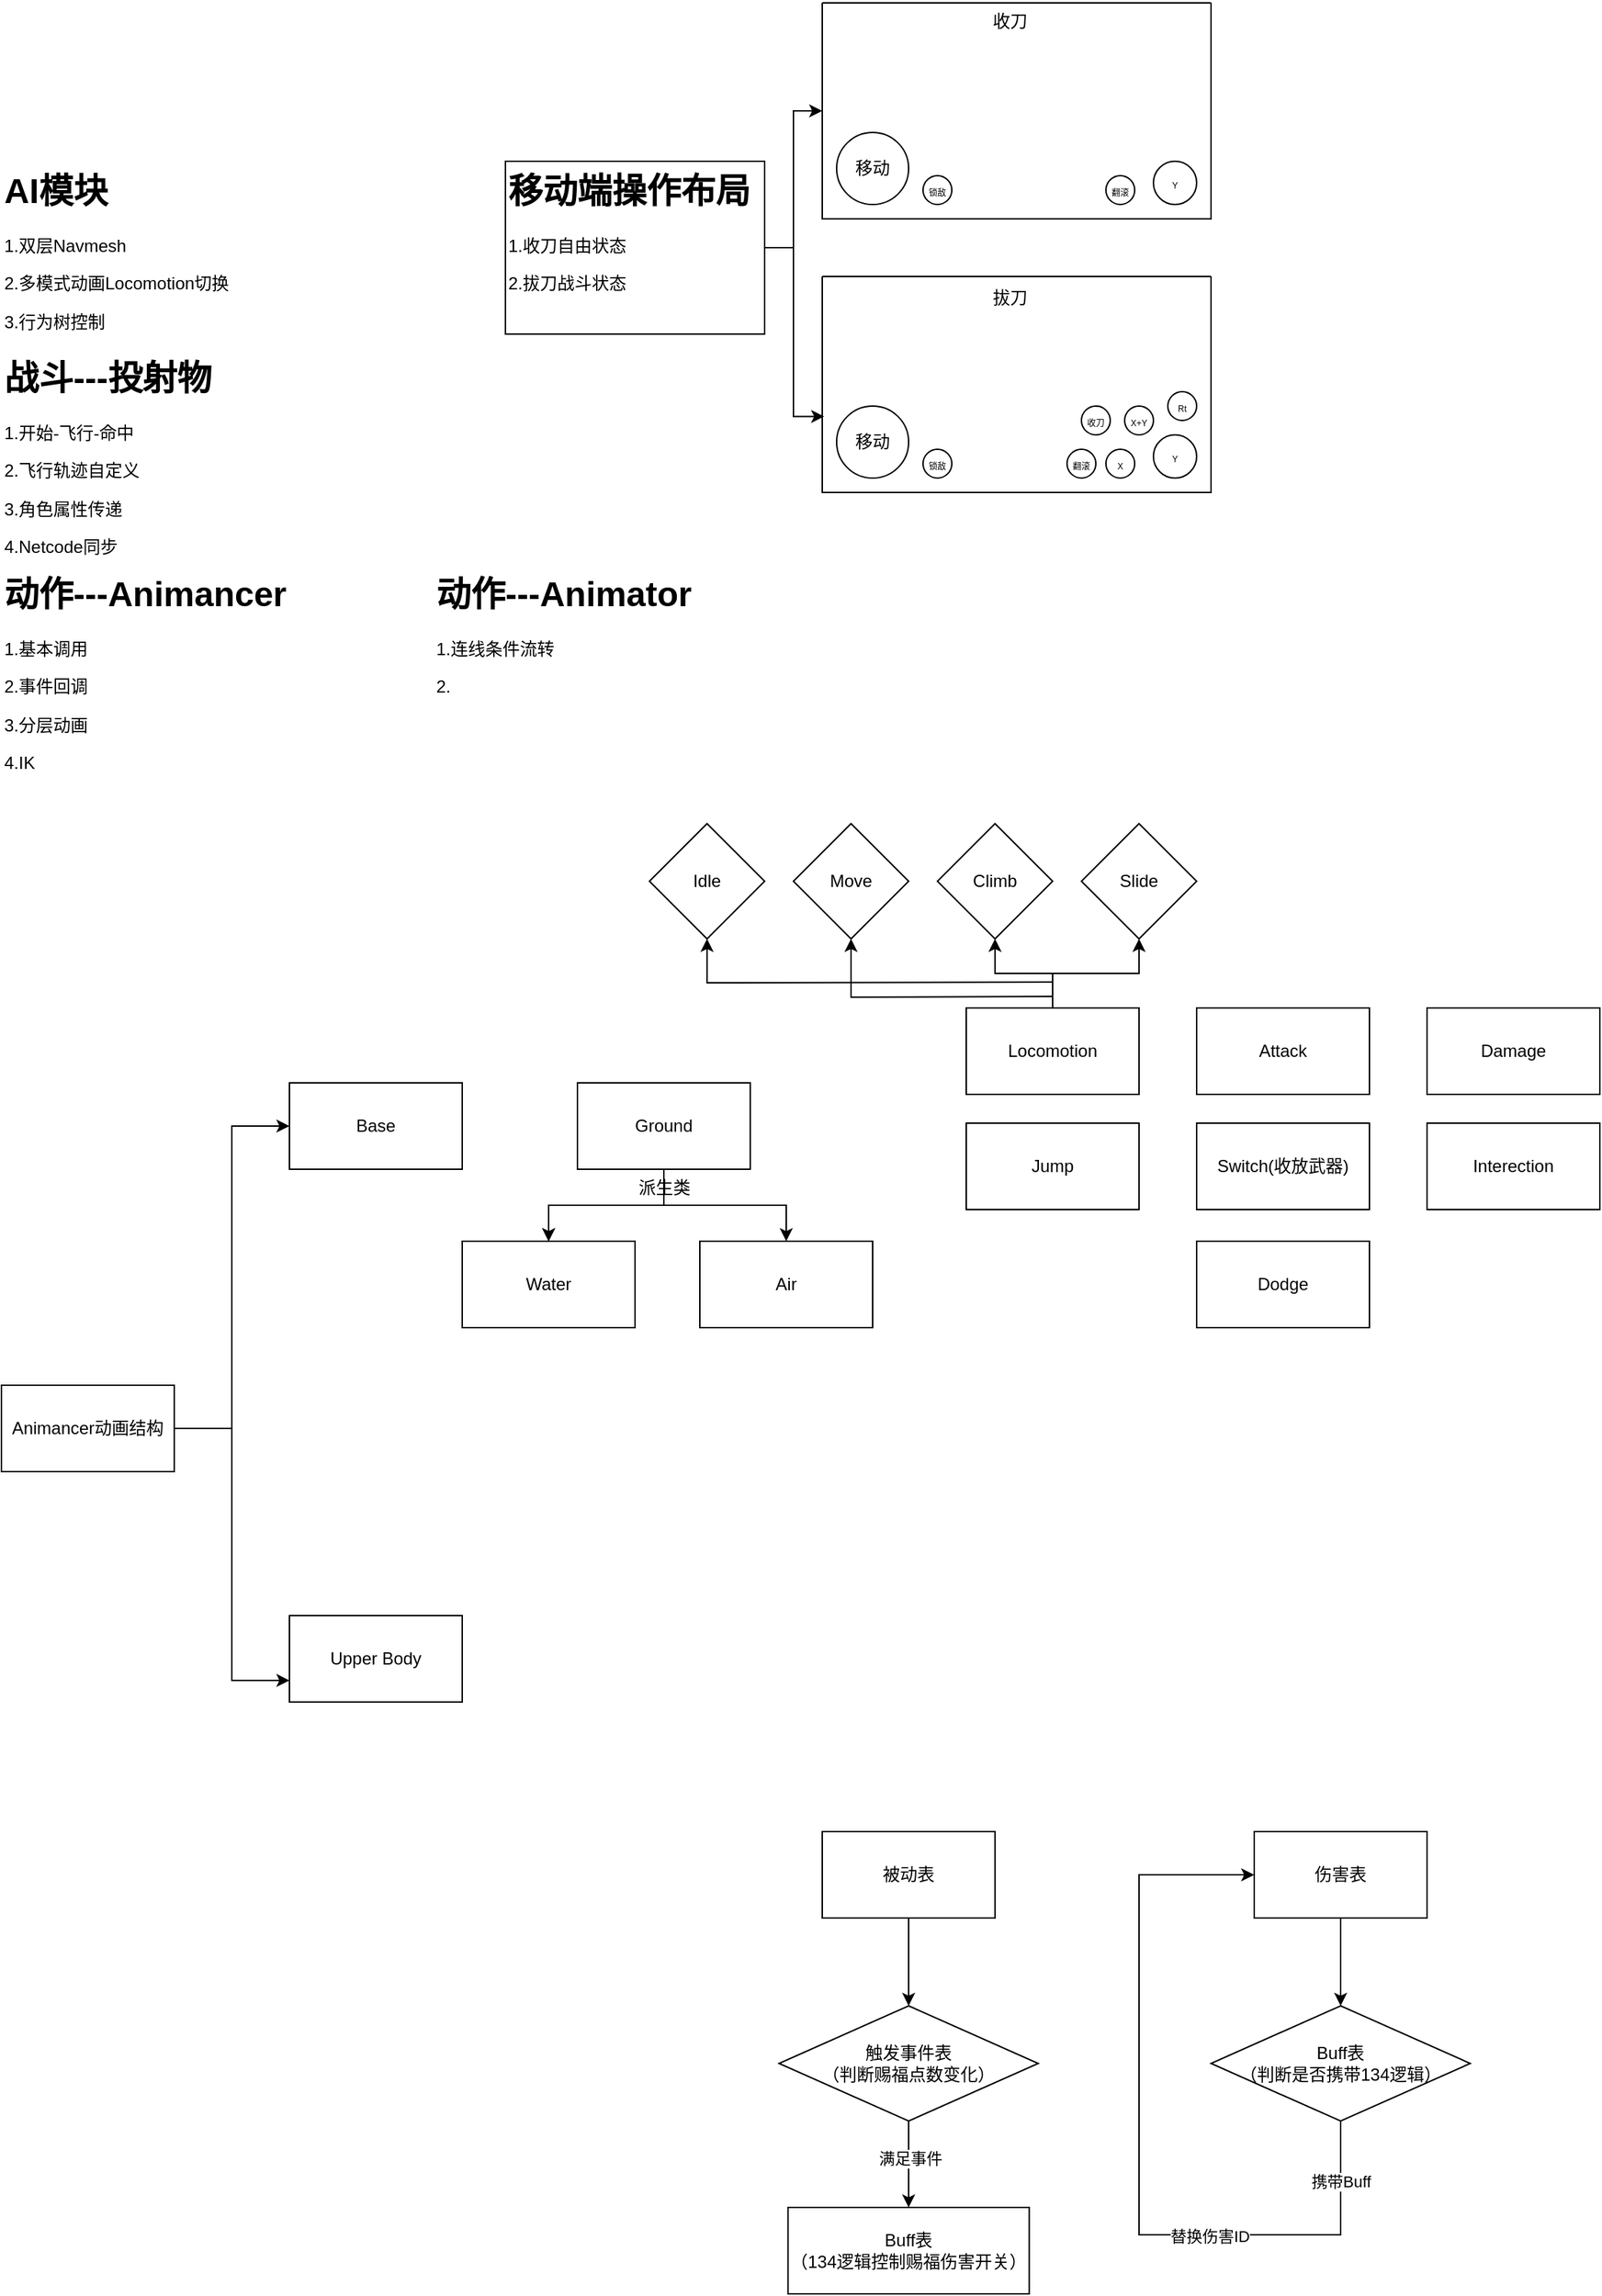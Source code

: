 <mxfile version="28.1.2">
  <diagram name="第 1 页" id="ZAfOZYs4lt74V5IowMuR">
    <mxGraphModel dx="984" dy="1741" grid="1" gridSize="10" guides="1" tooltips="1" connect="1" arrows="1" fold="1" page="1" pageScale="1" pageWidth="827" pageHeight="1169" math="0" shadow="0">
      <root>
        <mxCell id="0" />
        <mxCell id="1" parent="0" />
        <mxCell id="5kpPpqcgIR7XSpEVsbop-2" value="&lt;h1 style=&quot;margin-top: 0px;&quot;&gt;AI模块&lt;/h1&gt;&lt;p&gt;1.双层Navmesh&lt;/p&gt;&lt;p&gt;2.多模式动画Locomotion切换&lt;/p&gt;&lt;p&gt;3.行为树控制&lt;/p&gt;" style="text;html=1;whiteSpace=wrap;overflow=hidden;rounded=0;" parent="1" vertex="1">
          <mxGeometry x="40" y="20" width="180" height="120" as="geometry" />
        </mxCell>
        <mxCell id="5kpPpqcgIR7XSpEVsbop-3" value="&lt;h1 style=&quot;margin-top: 0px;&quot;&gt;战斗---投射物&lt;/h1&gt;&lt;p&gt;1.开始-飞行-命中&lt;/p&gt;&lt;p&gt;2.飞行轨迹自定义&lt;/p&gt;&lt;p&gt;3.角色属性传递&lt;/p&gt;&lt;p&gt;4.Netcode同步&lt;/p&gt;" style="text;html=1;whiteSpace=wrap;overflow=hidden;rounded=0;" parent="1" vertex="1">
          <mxGeometry x="40" y="150" width="180" height="150" as="geometry" />
        </mxCell>
        <mxCell id="5kpPpqcgIR7XSpEVsbop-4" value="&lt;h1 style=&quot;margin-top: 0px;&quot;&gt;动作---Animancer&lt;/h1&gt;&lt;p&gt;1.基本调用&lt;/p&gt;&lt;p&gt;2.事件回调&lt;/p&gt;&lt;p&gt;3.分层动画&lt;/p&gt;&lt;p&gt;4.IK&lt;/p&gt;" style="text;html=1;whiteSpace=wrap;overflow=hidden;rounded=0;" parent="1" vertex="1">
          <mxGeometry x="40" y="300" width="240" height="160" as="geometry" />
        </mxCell>
        <mxCell id="Hjr9YT_woKwV_bVrC-a_-1" value="&lt;h1 style=&quot;margin-top: 0px;&quot;&gt;动作---Animator&lt;/h1&gt;&lt;p&gt;1.连线条件流转&lt;/p&gt;&lt;p&gt;2.&lt;/p&gt;" style="text;html=1;whiteSpace=wrap;overflow=hidden;rounded=0;" parent="1" vertex="1">
          <mxGeometry x="340" y="300" width="240" height="160" as="geometry" />
        </mxCell>
        <mxCell id="HgiidpJ8ot3Ss4uMxfzM-5" style="edgeStyle=orthogonalEdgeStyle;rounded=0;orthogonalLoop=1;jettySize=auto;html=1;" parent="1" source="HgiidpJ8ot3Ss4uMxfzM-1" target="HgiidpJ8ot3Ss4uMxfzM-2" edge="1">
          <mxGeometry relative="1" as="geometry" />
        </mxCell>
        <mxCell id="HgiidpJ8ot3Ss4uMxfzM-1" value="&lt;h1 style=&quot;margin-top: 0px;&quot;&gt;移动端操作布局&lt;/h1&gt;&lt;p&gt;1.收刀自由状&lt;span style=&quot;background-color: transparent; color: light-dark(rgb(0, 0, 0), rgb(255, 255, 255));&quot;&gt;态&lt;/span&gt;&lt;/p&gt;&lt;p&gt;2.拔刀战斗状态&lt;/p&gt;" style="text;html=1;whiteSpace=wrap;overflow=hidden;rounded=0;strokeColor=default;" parent="1" vertex="1">
          <mxGeometry x="390" y="20" width="180" height="120" as="geometry" />
        </mxCell>
        <mxCell id="HgiidpJ8ot3Ss4uMxfzM-2" value="" style="swimlane;startSize=0;" parent="1" vertex="1">
          <mxGeometry x="610" y="-90" width="270" height="150" as="geometry" />
        </mxCell>
        <mxCell id="HgiidpJ8ot3Ss4uMxfzM-7" value="移动" style="ellipse;whiteSpace=wrap;html=1;aspect=fixed;" parent="HgiidpJ8ot3Ss4uMxfzM-2" vertex="1">
          <mxGeometry x="10" y="90" width="50" height="50" as="geometry" />
        </mxCell>
        <mxCell id="HgiidpJ8ot3Ss4uMxfzM-10" value="&lt;font style=&quot;font-size: 6px;&quot;&gt;锁敌&lt;/font&gt;" style="ellipse;whiteSpace=wrap;html=1;aspect=fixed;" parent="HgiidpJ8ot3Ss4uMxfzM-2" vertex="1">
          <mxGeometry x="70" y="120" width="20" height="20" as="geometry" />
        </mxCell>
        <mxCell id="HgiidpJ8ot3Ss4uMxfzM-11" value="&lt;font style=&quot;font-size: 6px;&quot;&gt;Y&lt;/font&gt;" style="ellipse;whiteSpace=wrap;html=1;aspect=fixed;" parent="HgiidpJ8ot3Ss4uMxfzM-2" vertex="1">
          <mxGeometry x="230" y="110" width="30" height="30" as="geometry" />
        </mxCell>
        <mxCell id="HgiidpJ8ot3Ss4uMxfzM-14" value="&lt;font style=&quot;font-size: 6px;&quot;&gt;翻滚&lt;/font&gt;" style="ellipse;whiteSpace=wrap;html=1;aspect=fixed;" parent="HgiidpJ8ot3Ss4uMxfzM-2" vertex="1">
          <mxGeometry x="197" y="120" width="20" height="20" as="geometry" />
        </mxCell>
        <mxCell id="HgiidpJ8ot3Ss4uMxfzM-3" value="" style="swimlane;startSize=0;" parent="1" vertex="1">
          <mxGeometry x="610" y="100" width="270" height="150" as="geometry" />
        </mxCell>
        <mxCell id="HgiidpJ8ot3Ss4uMxfzM-13" value="拔刀" style="text;html=1;align=center;verticalAlign=middle;resizable=0;points=[];autosize=1;strokeColor=none;fillColor=none;" parent="HgiidpJ8ot3Ss4uMxfzM-3" vertex="1">
          <mxGeometry x="105" width="50" height="30" as="geometry" />
        </mxCell>
        <mxCell id="HgiidpJ8ot3Ss4uMxfzM-15" value="移动" style="ellipse;whiteSpace=wrap;html=1;aspect=fixed;" parent="HgiidpJ8ot3Ss4uMxfzM-3" vertex="1">
          <mxGeometry x="10" y="90" width="50" height="50" as="geometry" />
        </mxCell>
        <mxCell id="HgiidpJ8ot3Ss4uMxfzM-16" value="&lt;font style=&quot;font-size: 6px;&quot;&gt;锁敌&lt;/font&gt;" style="ellipse;whiteSpace=wrap;html=1;aspect=fixed;" parent="HgiidpJ8ot3Ss4uMxfzM-3" vertex="1">
          <mxGeometry x="70" y="120" width="20" height="20" as="geometry" />
        </mxCell>
        <mxCell id="HgiidpJ8ot3Ss4uMxfzM-17" value="&lt;font style=&quot;font-size: 6px;&quot;&gt;翻滚&lt;/font&gt;" style="ellipse;whiteSpace=wrap;html=1;aspect=fixed;" parent="HgiidpJ8ot3Ss4uMxfzM-3" vertex="1">
          <mxGeometry x="170" y="120" width="20" height="20" as="geometry" />
        </mxCell>
        <mxCell id="HgiidpJ8ot3Ss4uMxfzM-18" value="&lt;span style=&quot;font-size: 6px;&quot;&gt;X&lt;/span&gt;" style="ellipse;whiteSpace=wrap;html=1;aspect=fixed;" parent="HgiidpJ8ot3Ss4uMxfzM-3" vertex="1">
          <mxGeometry x="197" y="120" width="20" height="20" as="geometry" />
        </mxCell>
        <mxCell id="HgiidpJ8ot3Ss4uMxfzM-19" value="&lt;font style=&quot;font-size: 6px;&quot;&gt;Y&lt;/font&gt;" style="ellipse;whiteSpace=wrap;html=1;aspect=fixed;" parent="HgiidpJ8ot3Ss4uMxfzM-3" vertex="1">
          <mxGeometry x="230" y="110" width="30" height="30" as="geometry" />
        </mxCell>
        <mxCell id="HgiidpJ8ot3Ss4uMxfzM-20" value="&lt;font style=&quot;font-size: 6px;&quot;&gt;X+Y&lt;/font&gt;" style="ellipse;whiteSpace=wrap;html=1;aspect=fixed;" parent="HgiidpJ8ot3Ss4uMxfzM-3" vertex="1">
          <mxGeometry x="210" y="90" width="20" height="20" as="geometry" />
        </mxCell>
        <mxCell id="HgiidpJ8ot3Ss4uMxfzM-21" value="&lt;font style=&quot;font-size: 6px;&quot;&gt;Rt&lt;/font&gt;" style="ellipse;whiteSpace=wrap;html=1;aspect=fixed;" parent="HgiidpJ8ot3Ss4uMxfzM-3" vertex="1">
          <mxGeometry x="240" y="80" width="20" height="20" as="geometry" />
        </mxCell>
        <mxCell id="HgiidpJ8ot3Ss4uMxfzM-22" value="&lt;span style=&quot;font-size: 6px;&quot;&gt;收刀&lt;/span&gt;" style="ellipse;whiteSpace=wrap;html=1;aspect=fixed;" parent="HgiidpJ8ot3Ss4uMxfzM-3" vertex="1">
          <mxGeometry x="180" y="90" width="20" height="20" as="geometry" />
        </mxCell>
        <mxCell id="HgiidpJ8ot3Ss4uMxfzM-6" style="edgeStyle=orthogonalEdgeStyle;rounded=0;orthogonalLoop=1;jettySize=auto;html=1;entryX=0.005;entryY=0.648;entryDx=0;entryDy=0;entryPerimeter=0;" parent="1" source="HgiidpJ8ot3Ss4uMxfzM-1" target="HgiidpJ8ot3Ss4uMxfzM-3" edge="1">
          <mxGeometry relative="1" as="geometry" />
        </mxCell>
        <mxCell id="HgiidpJ8ot3Ss4uMxfzM-12" value="收刀" style="text;html=1;align=center;verticalAlign=middle;resizable=0;points=[];autosize=1;strokeColor=none;fillColor=none;" parent="1" vertex="1">
          <mxGeometry x="715" y="-92" width="50" height="30" as="geometry" />
        </mxCell>
        <mxCell id="AyWZ7Q1cbiZ0AuZh5fgA-9" style="edgeStyle=orthogonalEdgeStyle;rounded=0;orthogonalLoop=1;jettySize=auto;html=1;entryX=0;entryY=0.75;entryDx=0;entryDy=0;" parent="1" source="AyWZ7Q1cbiZ0AuZh5fgA-2" target="AyWZ7Q1cbiZ0AuZh5fgA-4" edge="1">
          <mxGeometry relative="1" as="geometry" />
        </mxCell>
        <mxCell id="AyWZ7Q1cbiZ0AuZh5fgA-17" style="edgeStyle=orthogonalEdgeStyle;rounded=0;orthogonalLoop=1;jettySize=auto;html=1;entryX=0;entryY=0.5;entryDx=0;entryDy=0;" parent="1" source="AyWZ7Q1cbiZ0AuZh5fgA-2" target="AyWZ7Q1cbiZ0AuZh5fgA-3" edge="1">
          <mxGeometry relative="1" as="geometry" />
        </mxCell>
        <mxCell id="AyWZ7Q1cbiZ0AuZh5fgA-2" value="Animancer动画结构" style="rounded=0;whiteSpace=wrap;html=1;" parent="1" vertex="1">
          <mxGeometry x="40" y="870" width="120" height="60" as="geometry" />
        </mxCell>
        <mxCell id="AyWZ7Q1cbiZ0AuZh5fgA-3" value="Base" style="rounded=0;whiteSpace=wrap;html=1;" parent="1" vertex="1">
          <mxGeometry x="240" y="660" width="120" height="60" as="geometry" />
        </mxCell>
        <mxCell id="AyWZ7Q1cbiZ0AuZh5fgA-4" value="Upper Body" style="rounded=0;whiteSpace=wrap;html=1;" parent="1" vertex="1">
          <mxGeometry x="240" y="1030" width="120" height="60" as="geometry" />
        </mxCell>
        <mxCell id="AyWZ7Q1cbiZ0AuZh5fgA-39" style="edgeStyle=orthogonalEdgeStyle;rounded=0;orthogonalLoop=1;jettySize=auto;html=1;entryX=0.5;entryY=1;entryDx=0;entryDy=0;" parent="1" source="AyWZ7Q1cbiZ0AuZh5fgA-5" target="AyWZ7Q1cbiZ0AuZh5fgA-36" edge="1">
          <mxGeometry relative="1" as="geometry" />
        </mxCell>
        <mxCell id="AyWZ7Q1cbiZ0AuZh5fgA-40" style="edgeStyle=orthogonalEdgeStyle;rounded=0;orthogonalLoop=1;jettySize=auto;html=1;entryX=0.5;entryY=1;entryDx=0;entryDy=0;" parent="1" source="AyWZ7Q1cbiZ0AuZh5fgA-5" target="AyWZ7Q1cbiZ0AuZh5fgA-35" edge="1">
          <mxGeometry relative="1" as="geometry" />
        </mxCell>
        <mxCell id="AyWZ7Q1cbiZ0AuZh5fgA-41" style="edgeStyle=orthogonalEdgeStyle;rounded=0;orthogonalLoop=1;jettySize=auto;html=1;entryX=0.5;entryY=1;entryDx=0;entryDy=0;" parent="1" target="AyWZ7Q1cbiZ0AuZh5fgA-31" edge="1">
          <mxGeometry relative="1" as="geometry">
            <mxPoint x="770" y="600" as="sourcePoint" />
          </mxGeometry>
        </mxCell>
        <mxCell id="AyWZ7Q1cbiZ0AuZh5fgA-42" style="edgeStyle=orthogonalEdgeStyle;rounded=0;orthogonalLoop=1;jettySize=auto;html=1;entryX=0.5;entryY=1;entryDx=0;entryDy=0;" parent="1" target="AyWZ7Q1cbiZ0AuZh5fgA-28" edge="1">
          <mxGeometry relative="1" as="geometry">
            <mxPoint x="770" y="590" as="sourcePoint" />
          </mxGeometry>
        </mxCell>
        <mxCell id="AyWZ7Q1cbiZ0AuZh5fgA-5" value="Locomotion" style="rounded=0;whiteSpace=wrap;html=1;" parent="1" vertex="1">
          <mxGeometry x="710" y="608" width="120" height="60" as="geometry" />
        </mxCell>
        <mxCell id="AyWZ7Q1cbiZ0AuZh5fgA-6" value="Attack" style="rounded=0;whiteSpace=wrap;html=1;" parent="1" vertex="1">
          <mxGeometry x="870" y="608" width="120" height="60" as="geometry" />
        </mxCell>
        <mxCell id="AyWZ7Q1cbiZ0AuZh5fgA-7" value="Damage" style="rounded=0;whiteSpace=wrap;html=1;" parent="1" vertex="1">
          <mxGeometry x="1030" y="608" width="120" height="60" as="geometry" />
        </mxCell>
        <mxCell id="AyWZ7Q1cbiZ0AuZh5fgA-20" style="edgeStyle=orthogonalEdgeStyle;rounded=0;orthogonalLoop=1;jettySize=auto;html=1;entryX=0.5;entryY=0;entryDx=0;entryDy=0;" parent="1" source="AyWZ7Q1cbiZ0AuZh5fgA-14" target="AyWZ7Q1cbiZ0AuZh5fgA-16" edge="1">
          <mxGeometry relative="1" as="geometry" />
        </mxCell>
        <mxCell id="AyWZ7Q1cbiZ0AuZh5fgA-21" style="edgeStyle=orthogonalEdgeStyle;rounded=0;orthogonalLoop=1;jettySize=auto;html=1;entryX=0.5;entryY=0;entryDx=0;entryDy=0;" parent="1" source="AyWZ7Q1cbiZ0AuZh5fgA-14" target="AyWZ7Q1cbiZ0AuZh5fgA-15" edge="1">
          <mxGeometry relative="1" as="geometry" />
        </mxCell>
        <mxCell id="AyWZ7Q1cbiZ0AuZh5fgA-22" value="" style="edgeStyle=orthogonalEdgeStyle;rounded=0;orthogonalLoop=1;jettySize=auto;html=1;" parent="1" source="AyWZ7Q1cbiZ0AuZh5fgA-14" target="AyWZ7Q1cbiZ0AuZh5fgA-16" edge="1">
          <mxGeometry relative="1" as="geometry" />
        </mxCell>
        <mxCell id="AyWZ7Q1cbiZ0AuZh5fgA-14" value="Ground" style="rounded=0;whiteSpace=wrap;html=1;" parent="1" vertex="1">
          <mxGeometry x="440" y="660" width="120" height="60" as="geometry" />
        </mxCell>
        <mxCell id="AyWZ7Q1cbiZ0AuZh5fgA-15" value="Air" style="rounded=0;whiteSpace=wrap;html=1;" parent="1" vertex="1">
          <mxGeometry x="525" y="770" width="120" height="60" as="geometry" />
        </mxCell>
        <mxCell id="AyWZ7Q1cbiZ0AuZh5fgA-16" value="Water" style="rounded=0;whiteSpace=wrap;html=1;" parent="1" vertex="1">
          <mxGeometry x="360" y="770" width="120" height="60" as="geometry" />
        </mxCell>
        <mxCell id="AyWZ7Q1cbiZ0AuZh5fgA-23" value="派生类" style="text;html=1;align=center;verticalAlign=middle;resizable=0;points=[];autosize=1;strokeColor=none;fillColor=none;" parent="1" vertex="1">
          <mxGeometry x="470" y="718" width="60" height="30" as="geometry" />
        </mxCell>
        <mxCell id="AyWZ7Q1cbiZ0AuZh5fgA-24" value="Jump" style="rounded=0;whiteSpace=wrap;html=1;" parent="1" vertex="1">
          <mxGeometry x="710" y="688" width="120" height="60" as="geometry" />
        </mxCell>
        <mxCell id="AyWZ7Q1cbiZ0AuZh5fgA-25" value="Switch(收放武器)" style="rounded=0;whiteSpace=wrap;html=1;" parent="1" vertex="1">
          <mxGeometry x="870" y="688" width="120" height="60" as="geometry" />
        </mxCell>
        <mxCell id="AyWZ7Q1cbiZ0AuZh5fgA-26" value="Interection" style="rounded=0;whiteSpace=wrap;html=1;" parent="1" vertex="1">
          <mxGeometry x="1030" y="688" width="120" height="60" as="geometry" />
        </mxCell>
        <mxCell id="AyWZ7Q1cbiZ0AuZh5fgA-27" value="Dodge" style="rounded=0;whiteSpace=wrap;html=1;" parent="1" vertex="1">
          <mxGeometry x="870" y="770" width="120" height="60" as="geometry" />
        </mxCell>
        <mxCell id="AyWZ7Q1cbiZ0AuZh5fgA-28" value="Idle" style="rhombus;whiteSpace=wrap;html=1;rounded=0;" parent="1" vertex="1">
          <mxGeometry x="490" y="480" width="80" height="80" as="geometry" />
        </mxCell>
        <mxCell id="AyWZ7Q1cbiZ0AuZh5fgA-31" value="Move" style="rhombus;whiteSpace=wrap;html=1;rounded=0;" parent="1" vertex="1">
          <mxGeometry x="590" y="480" width="80" height="80" as="geometry" />
        </mxCell>
        <mxCell id="AyWZ7Q1cbiZ0AuZh5fgA-35" value="Climb" style="rhombus;whiteSpace=wrap;html=1;rounded=0;" parent="1" vertex="1">
          <mxGeometry x="690" y="480" width="80" height="80" as="geometry" />
        </mxCell>
        <mxCell id="AyWZ7Q1cbiZ0AuZh5fgA-36" value="Slide" style="rhombus;whiteSpace=wrap;html=1;rounded=0;" parent="1" vertex="1">
          <mxGeometry x="790" y="480" width="80" height="80" as="geometry" />
        </mxCell>
        <mxCell id="3a0dxdGBoYNcC2quh8lX-8" style="edgeStyle=orthogonalEdgeStyle;rounded=0;orthogonalLoop=1;jettySize=auto;html=1;entryX=0.5;entryY=0;entryDx=0;entryDy=0;" edge="1" parent="1" source="3a0dxdGBoYNcC2quh8lX-6" target="3a0dxdGBoYNcC2quh8lX-7">
          <mxGeometry relative="1" as="geometry" />
        </mxCell>
        <mxCell id="3a0dxdGBoYNcC2quh8lX-6" value="被动表" style="rounded=0;whiteSpace=wrap;html=1;" vertex="1" parent="1">
          <mxGeometry x="610" y="1180" width="120" height="60" as="geometry" />
        </mxCell>
        <mxCell id="3a0dxdGBoYNcC2quh8lX-12" style="edgeStyle=orthogonalEdgeStyle;rounded=0;orthogonalLoop=1;jettySize=auto;html=1;entryX=0.5;entryY=0;entryDx=0;entryDy=0;" edge="1" parent="1" source="3a0dxdGBoYNcC2quh8lX-7">
          <mxGeometry relative="1" as="geometry">
            <mxPoint x="670" y="1441" as="targetPoint" />
          </mxGeometry>
        </mxCell>
        <mxCell id="3a0dxdGBoYNcC2quh8lX-24" value="满足事件" style="edgeLabel;html=1;align=center;verticalAlign=middle;resizable=0;points=[];" vertex="1" connectable="0" parent="3a0dxdGBoYNcC2quh8lX-12">
          <mxGeometry x="-0.133" y="1" relative="1" as="geometry">
            <mxPoint as="offset" />
          </mxGeometry>
        </mxCell>
        <mxCell id="3a0dxdGBoYNcC2quh8lX-7" value="触发事件表&lt;div&gt;（判断赐福点数变化）&lt;/div&gt;" style="rhombus;whiteSpace=wrap;html=1;" vertex="1" parent="1">
          <mxGeometry x="580" y="1301" width="180" height="80" as="geometry" />
        </mxCell>
        <mxCell id="3a0dxdGBoYNcC2quh8lX-13" value="Buff表&lt;div&gt;（134逻辑控制赐福伤害开关）&lt;/div&gt;" style="rounded=0;whiteSpace=wrap;html=1;" vertex="1" parent="1">
          <mxGeometry x="586.25" y="1441" width="167.5" height="60" as="geometry" />
        </mxCell>
        <mxCell id="3a0dxdGBoYNcC2quh8lX-16" style="edgeStyle=orthogonalEdgeStyle;rounded=0;orthogonalLoop=1;jettySize=auto;html=1;entryX=0.5;entryY=0;entryDx=0;entryDy=0;" edge="1" parent="1" source="3a0dxdGBoYNcC2quh8lX-14" target="3a0dxdGBoYNcC2quh8lX-15">
          <mxGeometry relative="1" as="geometry" />
        </mxCell>
        <mxCell id="3a0dxdGBoYNcC2quh8lX-14" value="伤害表" style="rounded=0;whiteSpace=wrap;html=1;" vertex="1" parent="1">
          <mxGeometry x="910" y="1180" width="120" height="60" as="geometry" />
        </mxCell>
        <mxCell id="3a0dxdGBoYNcC2quh8lX-22" style="edgeStyle=orthogonalEdgeStyle;rounded=0;orthogonalLoop=1;jettySize=auto;html=1;entryX=0;entryY=0.5;entryDx=0;entryDy=0;" edge="1" parent="1" source="3a0dxdGBoYNcC2quh8lX-15" target="3a0dxdGBoYNcC2quh8lX-14">
          <mxGeometry relative="1" as="geometry">
            <mxPoint x="910" y="1450" as="targetPoint" />
            <Array as="points">
              <mxPoint x="970" y="1460" />
              <mxPoint x="830" y="1460" />
              <mxPoint x="830" y="1210" />
            </Array>
          </mxGeometry>
        </mxCell>
        <mxCell id="3a0dxdGBoYNcC2quh8lX-23" value="替换伤害ID" style="edgeLabel;html=1;align=center;verticalAlign=middle;resizable=0;points=[];" vertex="1" connectable="0" parent="3a0dxdGBoYNcC2quh8lX-22">
          <mxGeometry x="-0.38" y="1" relative="1" as="geometry">
            <mxPoint as="offset" />
          </mxGeometry>
        </mxCell>
        <mxCell id="3a0dxdGBoYNcC2quh8lX-25" value="携带Buff" style="edgeLabel;html=1;align=center;verticalAlign=middle;resizable=0;points=[];" vertex="1" connectable="0" parent="3a0dxdGBoYNcC2quh8lX-22">
          <mxGeometry x="-0.849" relative="1" as="geometry">
            <mxPoint as="offset" />
          </mxGeometry>
        </mxCell>
        <mxCell id="3a0dxdGBoYNcC2quh8lX-15" value="Buff表&lt;div&gt;（判断是否携带134逻辑）&lt;/div&gt;" style="rhombus;whiteSpace=wrap;html=1;" vertex="1" parent="1">
          <mxGeometry x="880" y="1301" width="180" height="80" as="geometry" />
        </mxCell>
      </root>
    </mxGraphModel>
  </diagram>
</mxfile>
